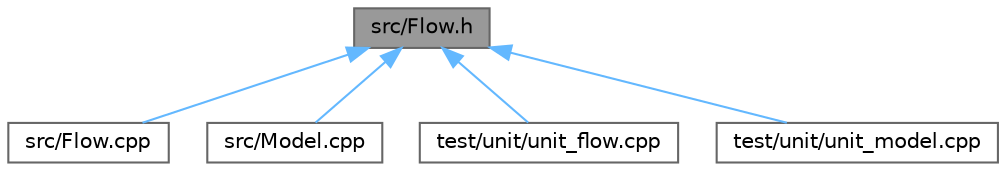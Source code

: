 digraph "src/Flow.h"
{
 // LATEX_PDF_SIZE
  bgcolor="transparent";
  edge [fontname=Helvetica,fontsize=10,labelfontname=Helvetica,labelfontsize=10];
  node [fontname=Helvetica,fontsize=10,shape=box,height=0.2,width=0.4];
  Node1 [id="Node000001",label="src/Flow.h",height=0.2,width=0.4,color="gray40", fillcolor="grey60", style="filled", fontcolor="black",tooltip=" "];
  Node1 -> Node2 [id="edge1_Node000001_Node000002",dir="back",color="steelblue1",style="solid",tooltip=" "];
  Node2 [id="Node000002",label="src/Flow.cpp",height=0.2,width=0.4,color="grey40", fillcolor="white", style="filled",URL="$_flow_8cpp.html",tooltip=" "];
  Node1 -> Node3 [id="edge2_Node000001_Node000003",dir="back",color="steelblue1",style="solid",tooltip=" "];
  Node3 [id="Node000003",label="src/Model.cpp",height=0.2,width=0.4,color="grey40", fillcolor="white", style="filled",URL="$_model_8cpp.html",tooltip=" "];
  Node1 -> Node4 [id="edge3_Node000001_Node000004",dir="back",color="steelblue1",style="solid",tooltip=" "];
  Node4 [id="Node000004",label="test/unit/unit_flow.cpp",height=0.2,width=0.4,color="grey40", fillcolor="white", style="filled",URL="$unit__flow_8cpp.html",tooltip=" "];
  Node1 -> Node5 [id="edge4_Node000001_Node000005",dir="back",color="steelblue1",style="solid",tooltip=" "];
  Node5 [id="Node000005",label="test/unit/unit_model.cpp",height=0.2,width=0.4,color="grey40", fillcolor="white", style="filled",URL="$unit__model_8cpp.html",tooltip=" "];
}

